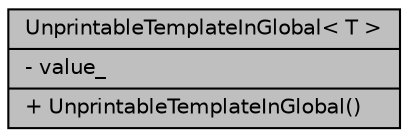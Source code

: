 digraph "UnprintableTemplateInGlobal&lt; T &gt;"
{
  edge [fontname="Helvetica",fontsize="10",labelfontname="Helvetica",labelfontsize="10"];
  node [fontname="Helvetica",fontsize="10",shape=record];
  Node1 [label="{UnprintableTemplateInGlobal\< T \>\n|- value_\l|+ UnprintableTemplateInGlobal()\l}",height=0.2,width=0.4,color="black", fillcolor="grey75", style="filled", fontcolor="black"];
}
